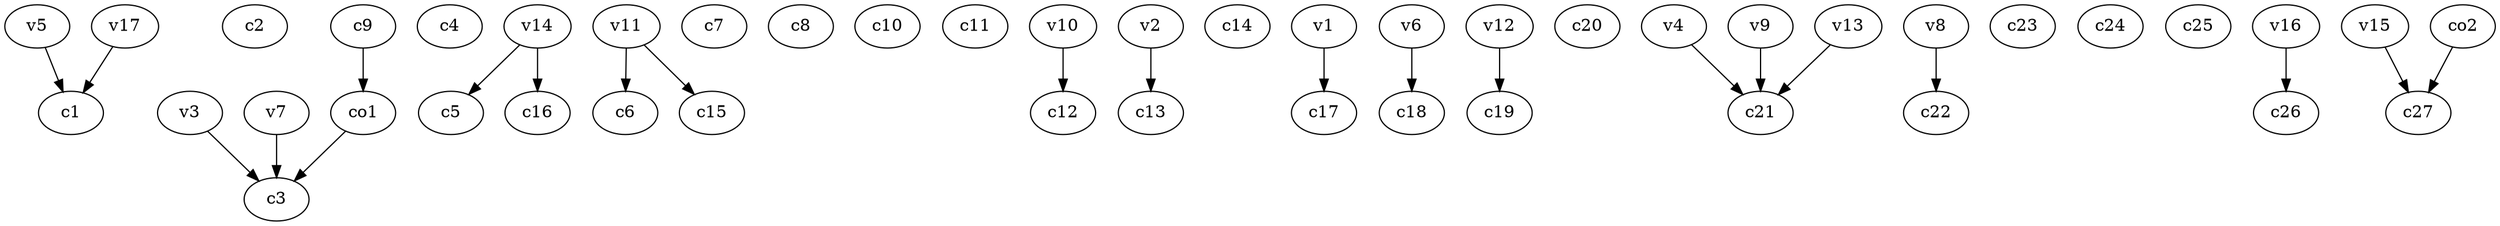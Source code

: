 strict digraph  {
c1;
c2;
c3;
c4;
c5;
c6;
c7;
c8;
c9;
c10;
c11;
c12;
c13;
c14;
c15;
c16;
c17;
c18;
c19;
c20;
c21;
c22;
c23;
c24;
c25;
c26;
c27;
v1;
v2;
v3;
v4;
v5;
v6;
v7;
v8;
v9;
v10;
v11;
v12;
v13;
v14;
v15;
v16;
v17;
co1;
co2;
c9 -> co1  [weight=1];
v1 -> c17  [weight=1];
v2 -> c13  [weight=1];
v3 -> c3  [weight=1];
v4 -> c21  [weight=1];
v5 -> c1  [weight=1];
v6 -> c18  [weight=1];
v7 -> c3  [weight=1];
v8 -> c22  [weight=1];
v9 -> c21  [weight=1];
v10 -> c12  [weight=1];
v11 -> c15  [weight=1];
v11 -> c6  [weight=1];
v12 -> c19  [weight=1];
v13 -> c21  [weight=1];
v14 -> c16  [weight=1];
v14 -> c5  [weight=1];
v15 -> c27  [weight=1];
v16 -> c26  [weight=1];
v17 -> c1  [weight=1];
co1 -> c3  [weight=1];
co2 -> c27  [weight=1];
}

